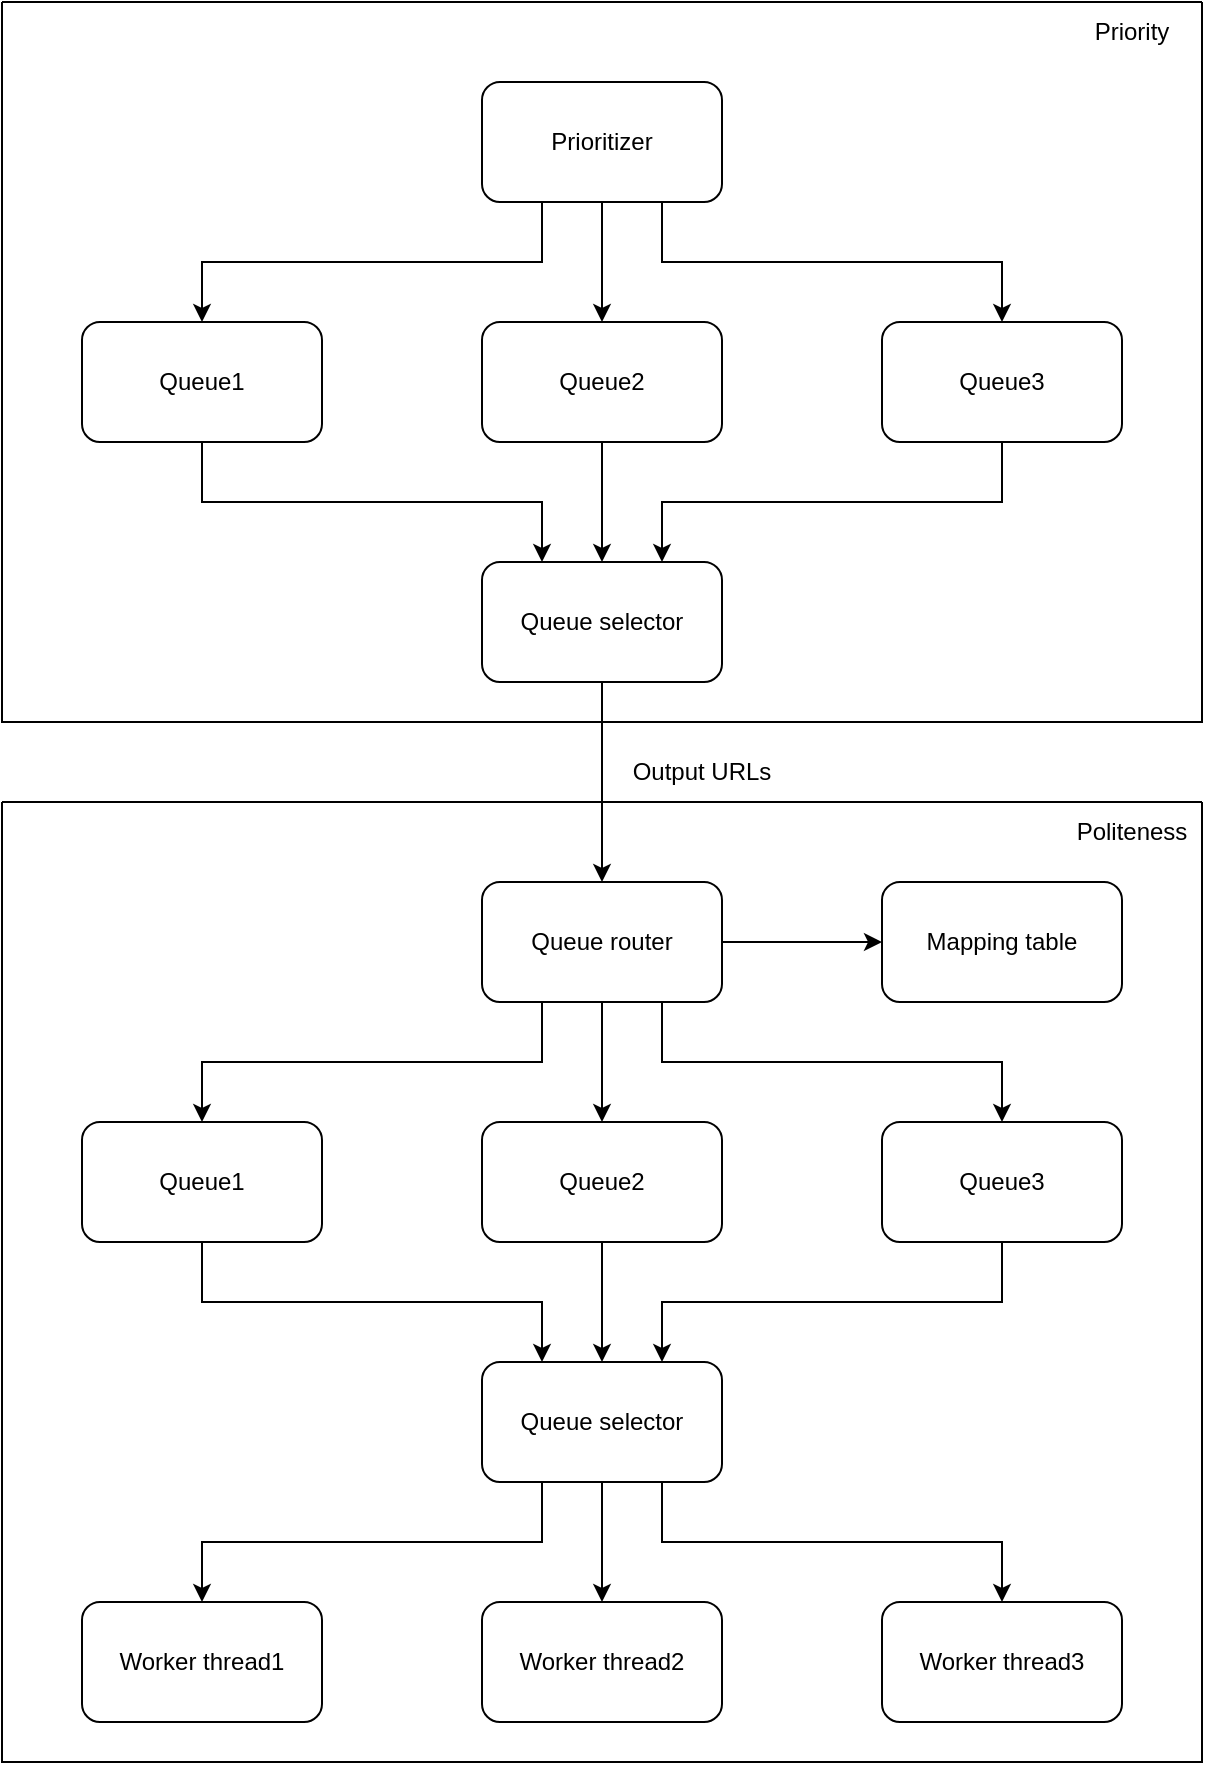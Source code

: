 <mxfile version="22.1.4" type="device">
  <diagram name="Page-1" id="U6qC_talglsaXLBzSm4i">
    <mxGraphModel dx="882" dy="578" grid="1" gridSize="10" guides="1" tooltips="1" connect="1" arrows="1" fold="1" page="1" pageScale="1" pageWidth="850" pageHeight="1100" math="0" shadow="0">
      <root>
        <mxCell id="0" />
        <mxCell id="1" parent="0" />
        <mxCell id="n9U61YDYeir7N3HVa5Tn-11" style="edgeStyle=orthogonalEdgeStyle;rounded=0;orthogonalLoop=1;jettySize=auto;html=1;exitX=1;exitY=0.5;exitDx=0;exitDy=0;entryX=0;entryY=0.5;entryDx=0;entryDy=0;" edge="1" parent="1" source="n9U61YDYeir7N3HVa5Tn-1" target="n9U61YDYeir7N3HVa5Tn-10">
          <mxGeometry relative="1" as="geometry" />
        </mxCell>
        <mxCell id="n9U61YDYeir7N3HVa5Tn-13" style="edgeStyle=orthogonalEdgeStyle;rounded=0;orthogonalLoop=1;jettySize=auto;html=1;exitX=0.5;exitY=1;exitDx=0;exitDy=0;" edge="1" parent="1" source="n9U61YDYeir7N3HVa5Tn-1" target="n9U61YDYeir7N3HVa5Tn-3">
          <mxGeometry relative="1" as="geometry" />
        </mxCell>
        <mxCell id="n9U61YDYeir7N3HVa5Tn-14" style="edgeStyle=orthogonalEdgeStyle;rounded=0;orthogonalLoop=1;jettySize=auto;html=1;exitX=0.25;exitY=1;exitDx=0;exitDy=0;entryX=0.5;entryY=0;entryDx=0;entryDy=0;" edge="1" parent="1" source="n9U61YDYeir7N3HVa5Tn-1" target="n9U61YDYeir7N3HVa5Tn-2">
          <mxGeometry relative="1" as="geometry" />
        </mxCell>
        <mxCell id="n9U61YDYeir7N3HVa5Tn-15" style="edgeStyle=orthogonalEdgeStyle;rounded=0;orthogonalLoop=1;jettySize=auto;html=1;exitX=0.75;exitY=1;exitDx=0;exitDy=0;entryX=0.5;entryY=0;entryDx=0;entryDy=0;" edge="1" parent="1" source="n9U61YDYeir7N3HVa5Tn-1" target="n9U61YDYeir7N3HVa5Tn-4">
          <mxGeometry relative="1" as="geometry" />
        </mxCell>
        <mxCell id="n9U61YDYeir7N3HVa5Tn-1" value="Queue router" style="rounded=1;whiteSpace=wrap;html=1;" vertex="1" parent="1">
          <mxGeometry x="280" y="480" width="120" height="60" as="geometry" />
        </mxCell>
        <mxCell id="n9U61YDYeir7N3HVa5Tn-17" style="edgeStyle=orthogonalEdgeStyle;rounded=0;orthogonalLoop=1;jettySize=auto;html=1;exitX=0.5;exitY=1;exitDx=0;exitDy=0;entryX=0.25;entryY=0;entryDx=0;entryDy=0;" edge="1" parent="1" source="n9U61YDYeir7N3HVa5Tn-2" target="n9U61YDYeir7N3HVa5Tn-6">
          <mxGeometry relative="1" as="geometry" />
        </mxCell>
        <mxCell id="n9U61YDYeir7N3HVa5Tn-2" value="Queue1" style="rounded=1;whiteSpace=wrap;html=1;" vertex="1" parent="1">
          <mxGeometry x="80" y="600" width="120" height="60" as="geometry" />
        </mxCell>
        <mxCell id="n9U61YDYeir7N3HVa5Tn-16" style="edgeStyle=orthogonalEdgeStyle;rounded=0;orthogonalLoop=1;jettySize=auto;html=1;exitX=0.5;exitY=1;exitDx=0;exitDy=0;entryX=0.5;entryY=0;entryDx=0;entryDy=0;" edge="1" parent="1" source="n9U61YDYeir7N3HVa5Tn-3" target="n9U61YDYeir7N3HVa5Tn-6">
          <mxGeometry relative="1" as="geometry" />
        </mxCell>
        <mxCell id="n9U61YDYeir7N3HVa5Tn-3" value="Queue2" style="rounded=1;whiteSpace=wrap;html=1;" vertex="1" parent="1">
          <mxGeometry x="280" y="600" width="120" height="60" as="geometry" />
        </mxCell>
        <mxCell id="n9U61YDYeir7N3HVa5Tn-18" style="edgeStyle=orthogonalEdgeStyle;rounded=0;orthogonalLoop=1;jettySize=auto;html=1;exitX=0.5;exitY=1;exitDx=0;exitDy=0;entryX=0.75;entryY=0;entryDx=0;entryDy=0;" edge="1" parent="1" source="n9U61YDYeir7N3HVa5Tn-4" target="n9U61YDYeir7N3HVa5Tn-6">
          <mxGeometry relative="1" as="geometry" />
        </mxCell>
        <mxCell id="n9U61YDYeir7N3HVa5Tn-4" value="Queue3" style="rounded=1;whiteSpace=wrap;html=1;" vertex="1" parent="1">
          <mxGeometry x="480" y="600" width="120" height="60" as="geometry" />
        </mxCell>
        <mxCell id="n9U61YDYeir7N3HVa5Tn-20" style="edgeStyle=orthogonalEdgeStyle;rounded=0;orthogonalLoop=1;jettySize=auto;html=1;exitX=0.25;exitY=1;exitDx=0;exitDy=0;entryX=0.5;entryY=0;entryDx=0;entryDy=0;" edge="1" parent="1" source="n9U61YDYeir7N3HVa5Tn-6" target="n9U61YDYeir7N3HVa5Tn-7">
          <mxGeometry relative="1" as="geometry" />
        </mxCell>
        <mxCell id="n9U61YDYeir7N3HVa5Tn-21" style="edgeStyle=orthogonalEdgeStyle;rounded=0;orthogonalLoop=1;jettySize=auto;html=1;exitX=0.75;exitY=1;exitDx=0;exitDy=0;entryX=0.5;entryY=0;entryDx=0;entryDy=0;" edge="1" parent="1" source="n9U61YDYeir7N3HVa5Tn-6" target="n9U61YDYeir7N3HVa5Tn-9">
          <mxGeometry relative="1" as="geometry" />
        </mxCell>
        <mxCell id="n9U61YDYeir7N3HVa5Tn-22" style="edgeStyle=orthogonalEdgeStyle;rounded=0;orthogonalLoop=1;jettySize=auto;html=1;exitX=0.5;exitY=1;exitDx=0;exitDy=0;entryX=0.5;entryY=0;entryDx=0;entryDy=0;" edge="1" parent="1" source="n9U61YDYeir7N3HVa5Tn-6" target="n9U61YDYeir7N3HVa5Tn-8">
          <mxGeometry relative="1" as="geometry" />
        </mxCell>
        <mxCell id="n9U61YDYeir7N3HVa5Tn-6" value="Queue selector" style="rounded=1;whiteSpace=wrap;html=1;" vertex="1" parent="1">
          <mxGeometry x="280" y="720" width="120" height="60" as="geometry" />
        </mxCell>
        <mxCell id="n9U61YDYeir7N3HVa5Tn-7" value="Worker thread1" style="rounded=1;whiteSpace=wrap;html=1;" vertex="1" parent="1">
          <mxGeometry x="80" y="840" width="120" height="60" as="geometry" />
        </mxCell>
        <mxCell id="n9U61YDYeir7N3HVa5Tn-8" value="Worker thread2" style="rounded=1;whiteSpace=wrap;html=1;" vertex="1" parent="1">
          <mxGeometry x="280" y="840" width="120" height="60" as="geometry" />
        </mxCell>
        <mxCell id="n9U61YDYeir7N3HVa5Tn-9" value="Worker thread3" style="rounded=1;whiteSpace=wrap;html=1;" vertex="1" parent="1">
          <mxGeometry x="480" y="840" width="120" height="60" as="geometry" />
        </mxCell>
        <mxCell id="n9U61YDYeir7N3HVa5Tn-10" value="Mapping table" style="rounded=1;whiteSpace=wrap;html=1;" vertex="1" parent="1">
          <mxGeometry x="480" y="480" width="120" height="60" as="geometry" />
        </mxCell>
        <mxCell id="n9U61YDYeir7N3HVa5Tn-45" style="edgeStyle=orthogonalEdgeStyle;rounded=0;orthogonalLoop=1;jettySize=auto;html=1;exitX=0.5;exitY=1;exitDx=0;exitDy=0;entryX=0.5;entryY=0;entryDx=0;entryDy=0;" edge="1" parent="1" source="n9U61YDYeir7N3HVa5Tn-27" target="n9U61YDYeir7N3HVa5Tn-1">
          <mxGeometry relative="1" as="geometry" />
        </mxCell>
        <mxCell id="n9U61YDYeir7N3HVa5Tn-27" value="Queue selector" style="rounded=1;whiteSpace=wrap;html=1;" vertex="1" parent="1">
          <mxGeometry x="280" y="320" width="120" height="60" as="geometry" />
        </mxCell>
        <mxCell id="n9U61YDYeir7N3HVa5Tn-28" value="" style="swimlane;startSize=0;" vertex="1" parent="1">
          <mxGeometry x="40" y="440" width="600" height="480" as="geometry" />
        </mxCell>
        <mxCell id="n9U61YDYeir7N3HVa5Tn-30" value="Politeness" style="text;html=1;strokeColor=none;fillColor=none;align=center;verticalAlign=middle;whiteSpace=wrap;rounded=0;" vertex="1" parent="n9U61YDYeir7N3HVa5Tn-28">
          <mxGeometry x="530" width="70" height="30" as="geometry" />
        </mxCell>
        <mxCell id="n9U61YDYeir7N3HVa5Tn-29" value="" style="swimlane;startSize=0;" vertex="1" parent="1">
          <mxGeometry x="40" y="40" width="600" height="360" as="geometry" />
        </mxCell>
        <mxCell id="n9U61YDYeir7N3HVa5Tn-31" value="Priority" style="text;html=1;strokeColor=none;fillColor=none;align=center;verticalAlign=middle;whiteSpace=wrap;rounded=0;" vertex="1" parent="n9U61YDYeir7N3HVa5Tn-29">
          <mxGeometry x="530" width="70" height="30" as="geometry" />
        </mxCell>
        <mxCell id="n9U61YDYeir7N3HVa5Tn-23" value="Prioritizer" style="rounded=1;whiteSpace=wrap;html=1;" vertex="1" parent="n9U61YDYeir7N3HVa5Tn-29">
          <mxGeometry x="240" y="40" width="120" height="60" as="geometry" />
        </mxCell>
        <mxCell id="n9U61YDYeir7N3HVa5Tn-24" value="Queue1" style="rounded=1;whiteSpace=wrap;html=1;" vertex="1" parent="n9U61YDYeir7N3HVa5Tn-29">
          <mxGeometry x="40" y="160" width="120" height="60" as="geometry" />
        </mxCell>
        <mxCell id="n9U61YDYeir7N3HVa5Tn-33" style="edgeStyle=orthogonalEdgeStyle;rounded=0;orthogonalLoop=1;jettySize=auto;html=1;exitX=0.25;exitY=1;exitDx=0;exitDy=0;" edge="1" parent="n9U61YDYeir7N3HVa5Tn-29" source="n9U61YDYeir7N3HVa5Tn-23" target="n9U61YDYeir7N3HVa5Tn-24">
          <mxGeometry relative="1" as="geometry" />
        </mxCell>
        <mxCell id="n9U61YDYeir7N3HVa5Tn-25" value="Queue2" style="rounded=1;whiteSpace=wrap;html=1;" vertex="1" parent="n9U61YDYeir7N3HVa5Tn-29">
          <mxGeometry x="240" y="160" width="120" height="60" as="geometry" />
        </mxCell>
        <mxCell id="n9U61YDYeir7N3HVa5Tn-35" style="edgeStyle=orthogonalEdgeStyle;rounded=0;orthogonalLoop=1;jettySize=auto;html=1;exitX=0.5;exitY=1;exitDx=0;exitDy=0;entryX=0.5;entryY=0;entryDx=0;entryDy=0;" edge="1" parent="n9U61YDYeir7N3HVa5Tn-29" source="n9U61YDYeir7N3HVa5Tn-23" target="n9U61YDYeir7N3HVa5Tn-25">
          <mxGeometry relative="1" as="geometry" />
        </mxCell>
        <mxCell id="n9U61YDYeir7N3HVa5Tn-26" value="Queue3" style="rounded=1;whiteSpace=wrap;html=1;" vertex="1" parent="n9U61YDYeir7N3HVa5Tn-29">
          <mxGeometry x="440" y="160" width="120" height="60" as="geometry" />
        </mxCell>
        <mxCell id="n9U61YDYeir7N3HVa5Tn-34" style="edgeStyle=orthogonalEdgeStyle;rounded=0;orthogonalLoop=1;jettySize=auto;html=1;exitX=0.75;exitY=1;exitDx=0;exitDy=0;entryX=0.5;entryY=0;entryDx=0;entryDy=0;" edge="1" parent="n9U61YDYeir7N3HVa5Tn-29" source="n9U61YDYeir7N3HVa5Tn-23" target="n9U61YDYeir7N3HVa5Tn-26">
          <mxGeometry relative="1" as="geometry" />
        </mxCell>
        <mxCell id="n9U61YDYeir7N3HVa5Tn-46" value="Output URLs" style="text;html=1;strokeColor=none;fillColor=none;align=center;verticalAlign=middle;whiteSpace=wrap;rounded=0;" vertex="1" parent="1">
          <mxGeometry x="340" y="410" width="100" height="30" as="geometry" />
        </mxCell>
        <mxCell id="n9U61YDYeir7N3HVa5Tn-47" style="edgeStyle=orthogonalEdgeStyle;rounded=0;orthogonalLoop=1;jettySize=auto;html=1;exitX=0.5;exitY=1;exitDx=0;exitDy=0;entryX=0.25;entryY=0;entryDx=0;entryDy=0;" edge="1" parent="1" source="n9U61YDYeir7N3HVa5Tn-24" target="n9U61YDYeir7N3HVa5Tn-27">
          <mxGeometry relative="1" as="geometry" />
        </mxCell>
        <mxCell id="n9U61YDYeir7N3HVa5Tn-48" style="edgeStyle=orthogonalEdgeStyle;rounded=0;orthogonalLoop=1;jettySize=auto;html=1;exitX=0.5;exitY=1;exitDx=0;exitDy=0;entryX=0.75;entryY=0;entryDx=0;entryDy=0;" edge="1" parent="1" source="n9U61YDYeir7N3HVa5Tn-26" target="n9U61YDYeir7N3HVa5Tn-27">
          <mxGeometry relative="1" as="geometry" />
        </mxCell>
        <mxCell id="n9U61YDYeir7N3HVa5Tn-50" style="edgeStyle=orthogonalEdgeStyle;rounded=0;orthogonalLoop=1;jettySize=auto;html=1;exitX=0.5;exitY=1;exitDx=0;exitDy=0;" edge="1" parent="1" source="n9U61YDYeir7N3HVa5Tn-25" target="n9U61YDYeir7N3HVa5Tn-27">
          <mxGeometry relative="1" as="geometry" />
        </mxCell>
      </root>
    </mxGraphModel>
  </diagram>
</mxfile>

